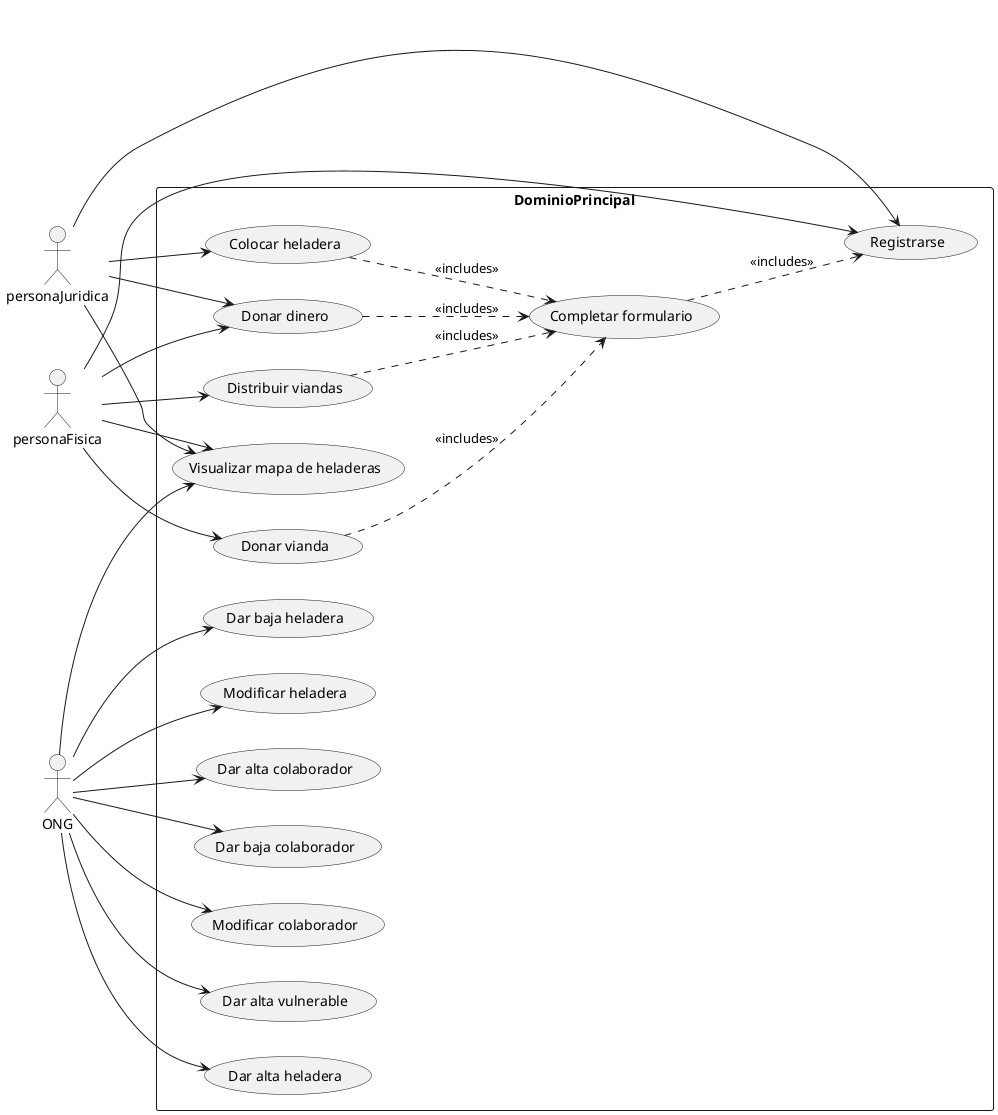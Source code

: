 @startuml

left to right direction
actor :personaFisica: as fisica
actor :personaJuridica: as juridica
actor :ONG: as ong

rectangle DominioPrincipal {
    usecase "Registrarse" as UC0

    usecase "Completar formulario" as UC1

    usecase "Dar alta colaborador" as UC2
    usecase "Dar baja colaborador" as UC3
    usecase "Modificar colaborador" as UC4

    usecase "Dar alta vulnerable" as UC5

    usecase "Dar alta heladera" as UC6
    usecase "Dar baja heladera" as UC7
    usecase "Modificar heladera" as UC8

    usecase "Donar vianda" as UC9
    usecase "Donar dinero" as UC10
    usecase "Colocar heladera" as UC11
    usecase "Distribuir viandas" as UC12

    usecase "Visualizar mapa de heladeras" as UC13
}

fisica --> UC0
juridica --> UC0

fisica --> UC9
fisica --> UC10
fisica --> UC12

juridica --> UC10
juridica --> UC11

ong --> UC2
ong --> UC3
ong --> UC4
ong --> UC5
ong --> UC6
ong --> UC7
ong --> UC8

fisica --> UC13
juridica --> UC13
ong --> UC13

UC9 ..> UC1 : <<includes>>
UC10 ..> UC1 : <<includes>>
UC11 ..> UC1 : <<includes>>
UC12 ..> UC1 : <<includes>>
UC1 ..> UC0 : <<includes>>

@enduml